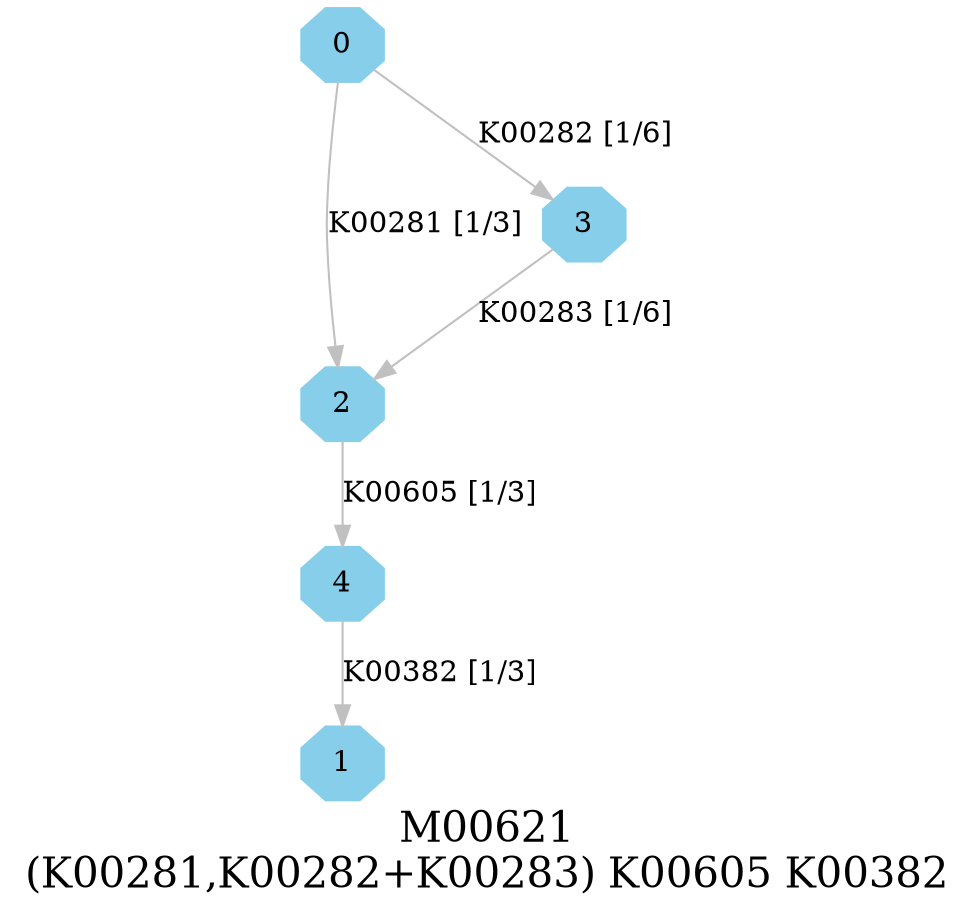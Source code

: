 digraph G {
graph [label="M00621
(K00281,K00282+K00283) K00605 K00382",fontsize=20];
node [shape=box,style=filled];
edge [len=3,color=grey];
{node [width=.3,height=.3,shape=octagon,style=filled,color=skyblue] 0 1 2 3 4 }
0 -> 2 [label="K00281 [1/3]"];
0 -> 3 [label="K00282 [1/6]"];
2 -> 4 [label="K00605 [1/3]"];
3 -> 2 [label="K00283 [1/6]"];
4 -> 1 [label="K00382 [1/3]"];
}